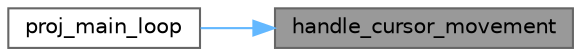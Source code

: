 digraph "handle_cursor_movement"
{
 // LATEX_PDF_SIZE
  bgcolor="transparent";
  edge [fontname=Helvetica,fontsize=10,labelfontname=Helvetica,labelfontsize=10];
  node [fontname=Helvetica,fontsize=10,shape=box,height=0.2,width=0.4];
  rankdir="RL";
  Node1 [id="Node000001",label="handle_cursor_movement",height=0.2,width=0.4,color="gray40", fillcolor="grey60", style="filled", fontcolor="black",tooltip="Handles cursor movement based on the current game state."];
  Node1 -> Node2 [id="edge2_Node000001_Node000002",dir="back",color="steelblue1",style="solid",tooltip=" "];
  Node2 [id="Node000002",label="proj_main_loop",height=0.2,width=0.4,color="grey40", fillcolor="white", style="filled",URL="$proj_8c.html#a7a72220d8366dd84709e79ce415862e5",tooltip="Main loop of the project, responsible for handling game states, user input, and rendering."];
}

